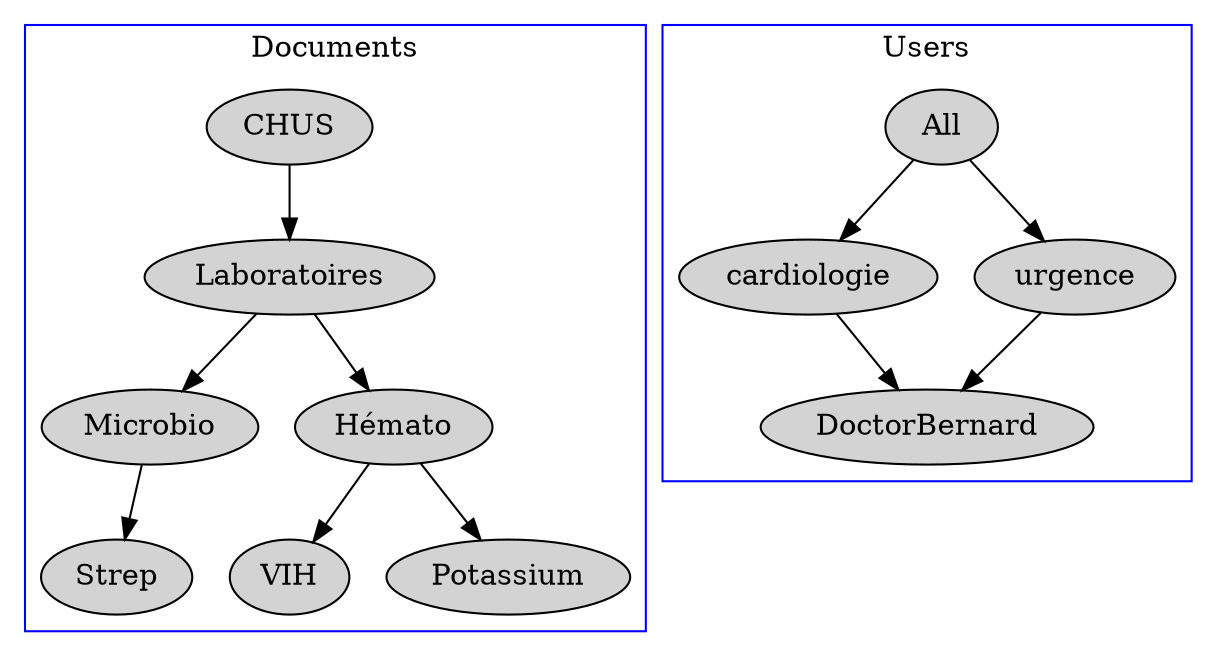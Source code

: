 digraph G {
  subgraph cluster_0 {
    node [style=filled];
    label = "Documents";
    color=blue;
    "CHUS" -> "Laboratoires";
    "Laboratoires" -> "Microbio";
    "Laboratoires" -> "Hémato";
    "Microbio" -> "Strep";
    "Hémato" -> "VIH";
    "Hémato" -> "Potassium";
    "VIH";
    "Potassium";
    "Strep";
  }
  subgraph cluster_1 {
    node [style=filled];
    label = "Users";
    color=blue;
    "All" -> "cardiologie";
    "All" -> "urgence";
    "cardiologie" -> "DoctorBernard";
    "urgence" -> "DoctorBernard";
    "DoctorBernard";
  }
}
